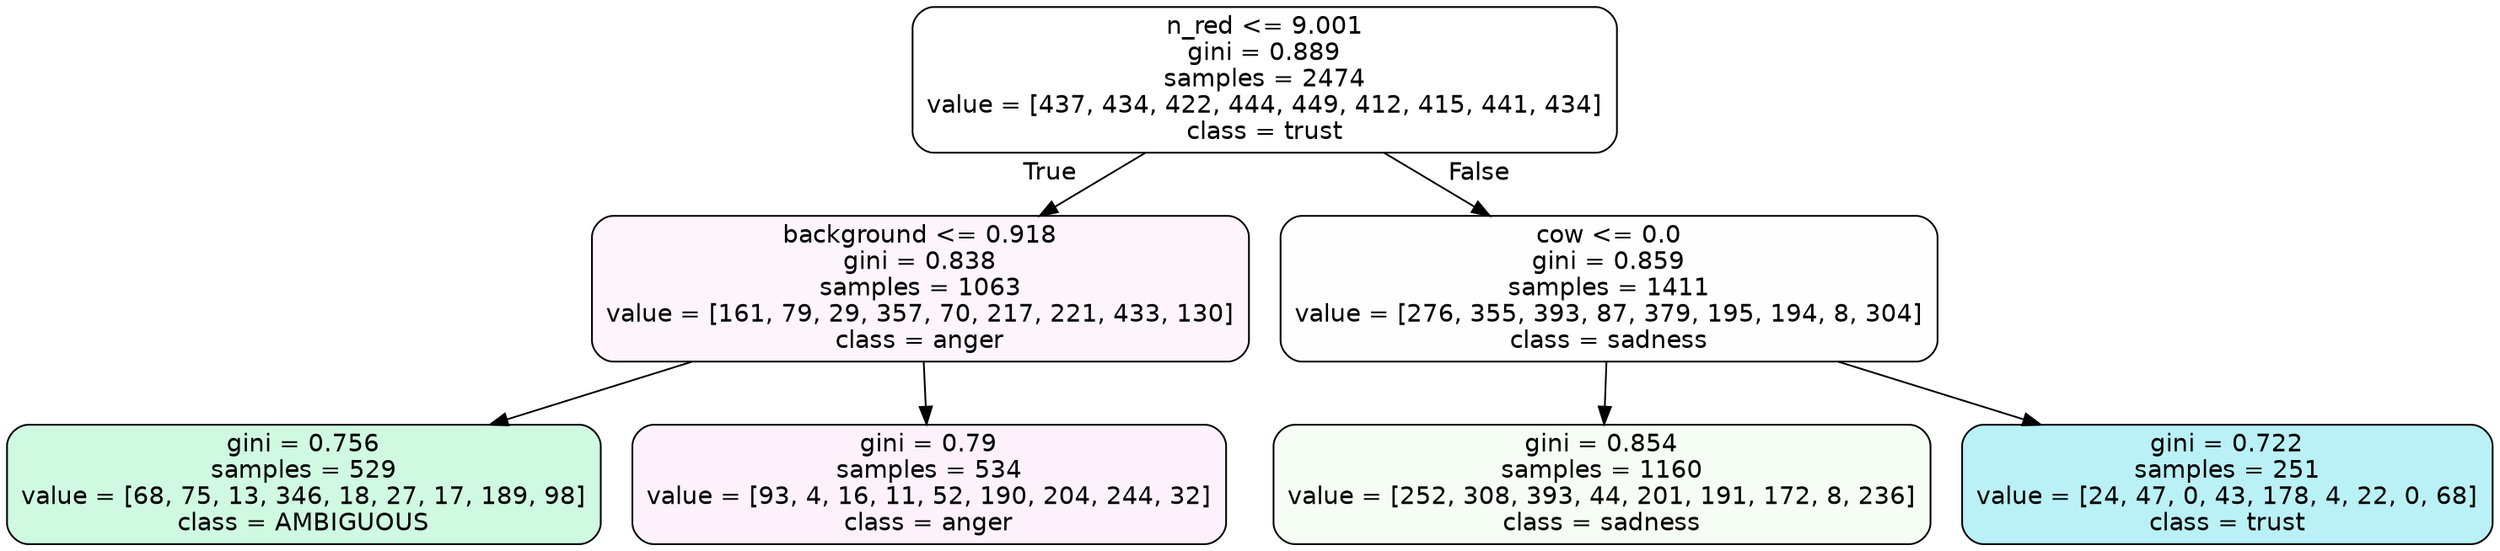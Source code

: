 digraph Tree {
node [shape=box, style="filled, rounded", color="black", fontname=helvetica] ;
edge [fontname=helvetica] ;
0 [label="n_red <= 9.001\ngini = 0.889\nsamples = 2474\nvalue = [437, 434, 422, 444, 449, 412, 415, 441, 434]\nclass = trust", fillcolor="#39d7e500"] ;
1 [label="background <= 0.918\ngini = 0.838\nsamples = 1063\nvalue = [161, 79, 29, 357, 70, 217, 221, 433, 130]\nclass = anger", fillcolor="#e539d70e"] ;
0 -> 1 [labeldistance=2.5, labelangle=45, headlabel="True"] ;
2 [label="gini = 0.756\nsamples = 529\nvalue = [68, 75, 13, 346, 18, 27, 17, 189, 98]\nclass = AMBIGUOUS", fillcolor="#39e5813c"] ;
1 -> 2 ;
3 [label="gini = 0.79\nsamples = 534\nvalue = [93, 4, 16, 11, 52, 190, 204, 244, 32]\nclass = anger", fillcolor="#e539d710"] ;
1 -> 3 ;
4 [label="cow <= 0.0\ngini = 0.859\nsamples = 1411\nvalue = [276, 355, 393, 87, 379, 195, 194, 8, 304]\nclass = sadness", fillcolor="#64e53902"] ;
0 -> 4 [labeldistance=2.5, labelangle=-45, headlabel="False"] ;
5 [label="gini = 0.854\nsamples = 1160\nvalue = [252, 308, 393, 44, 201, 191, 172, 8, 236]\nclass = sadness", fillcolor="#64e5390e"] ;
4 -> 5 ;
6 [label="gini = 0.722\nsamples = 251\nvalue = [24, 47, 0, 43, 178, 4, 22, 0, 68]\nclass = trust", fillcolor="#39d7e558"] ;
4 -> 6 ;
}